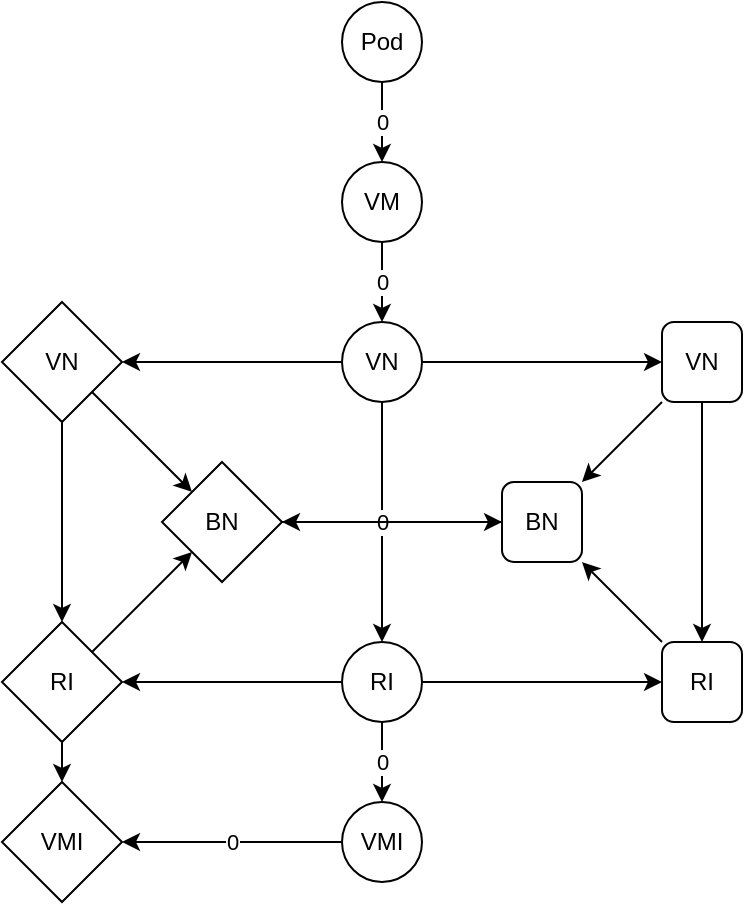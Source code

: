 <mxfile version="14.6.13" type="github">
  <diagram id="tx-6Q2XFGW0bUD6hqFNm" name="Page-1">
    <mxGraphModel dx="1655" dy="765" grid="1" gridSize="10" guides="1" tooltips="1" connect="1" arrows="1" fold="1" page="1" pageScale="1" pageWidth="850" pageHeight="1100" math="0" shadow="0">
      <root>
        <mxCell id="0" />
        <mxCell id="1" parent="0" />
        <mxCell id="bMkNHmtG_OxYwOTIjefc-6" value="0" style="edgeStyle=orthogonalEdgeStyle;rounded=0;orthogonalLoop=1;jettySize=auto;html=1;" edge="1" parent="1" source="bMkNHmtG_OxYwOTIjefc-1" target="bMkNHmtG_OxYwOTIjefc-2">
          <mxGeometry relative="1" as="geometry" />
        </mxCell>
        <mxCell id="bMkNHmtG_OxYwOTIjefc-1" value="Pod" style="ellipse;whiteSpace=wrap;html=1;aspect=fixed;" vertex="1" parent="1">
          <mxGeometry x="80" y="80" width="40" height="40" as="geometry" />
        </mxCell>
        <mxCell id="bMkNHmtG_OxYwOTIjefc-7" value="0" style="edgeStyle=orthogonalEdgeStyle;rounded=0;orthogonalLoop=1;jettySize=auto;html=1;" edge="1" parent="1" source="bMkNHmtG_OxYwOTIjefc-2" target="bMkNHmtG_OxYwOTIjefc-3">
          <mxGeometry relative="1" as="geometry" />
        </mxCell>
        <mxCell id="bMkNHmtG_OxYwOTIjefc-2" value="VM" style="ellipse;whiteSpace=wrap;html=1;aspect=fixed;" vertex="1" parent="1">
          <mxGeometry x="80" y="160" width="40" height="40" as="geometry" />
        </mxCell>
        <mxCell id="bMkNHmtG_OxYwOTIjefc-8" value="0" style="edgeStyle=orthogonalEdgeStyle;rounded=0;orthogonalLoop=1;jettySize=auto;html=1;" edge="1" parent="1" source="bMkNHmtG_OxYwOTIjefc-3" target="bMkNHmtG_OxYwOTIjefc-4">
          <mxGeometry relative="1" as="geometry" />
        </mxCell>
        <mxCell id="bMkNHmtG_OxYwOTIjefc-17" style="edgeStyle=none;rounded=0;orthogonalLoop=1;jettySize=auto;html=1;exitX=1;exitY=0.5;exitDx=0;exitDy=0;entryX=0;entryY=0.5;entryDx=0;entryDy=0;" edge="1" parent="1" source="bMkNHmtG_OxYwOTIjefc-3" target="bMkNHmtG_OxYwOTIjefc-15">
          <mxGeometry relative="1" as="geometry" />
        </mxCell>
        <mxCell id="bMkNHmtG_OxYwOTIjefc-36" style="edgeStyle=none;rounded=0;orthogonalLoop=1;jettySize=auto;html=1;exitX=0;exitY=0.5;exitDx=0;exitDy=0;entryX=1;entryY=0.5;entryDx=0;entryDy=0;" edge="1" parent="1" source="bMkNHmtG_OxYwOTIjefc-3" target="bMkNHmtG_OxYwOTIjefc-34">
          <mxGeometry relative="1" as="geometry" />
        </mxCell>
        <mxCell id="bMkNHmtG_OxYwOTIjefc-3" value="VN" style="ellipse;whiteSpace=wrap;html=1;aspect=fixed;" vertex="1" parent="1">
          <mxGeometry x="80" y="240" width="40" height="40" as="geometry" />
        </mxCell>
        <mxCell id="bMkNHmtG_OxYwOTIjefc-18" style="edgeStyle=none;rounded=0;orthogonalLoop=1;jettySize=auto;html=1;exitX=1;exitY=0.5;exitDx=0;exitDy=0;entryX=0;entryY=0.5;entryDx=0;entryDy=0;" edge="1" parent="1" source="bMkNHmtG_OxYwOTIjefc-4" target="bMkNHmtG_OxYwOTIjefc-16">
          <mxGeometry relative="1" as="geometry" />
        </mxCell>
        <mxCell id="bMkNHmtG_OxYwOTIjefc-37" style="edgeStyle=none;rounded=0;orthogonalLoop=1;jettySize=auto;html=1;exitX=0;exitY=0.5;exitDx=0;exitDy=0;entryX=1;entryY=0.5;entryDx=0;entryDy=0;" edge="1" parent="1" source="bMkNHmtG_OxYwOTIjefc-4" target="bMkNHmtG_OxYwOTIjefc-35">
          <mxGeometry relative="1" as="geometry" />
        </mxCell>
        <mxCell id="bMkNHmtG_OxYwOTIjefc-41" value="0" style="edgeStyle=none;rounded=0;orthogonalLoop=1;jettySize=auto;html=1;entryX=0.5;entryY=0;entryDx=0;entryDy=0;" edge="1" parent="1" source="bMkNHmtG_OxYwOTIjefc-4" target="bMkNHmtG_OxYwOTIjefc-5">
          <mxGeometry relative="1" as="geometry" />
        </mxCell>
        <mxCell id="bMkNHmtG_OxYwOTIjefc-4" value="RI" style="ellipse;whiteSpace=wrap;html=1;aspect=fixed;" vertex="1" parent="1">
          <mxGeometry x="80" y="400" width="40" height="40" as="geometry" />
        </mxCell>
        <mxCell id="bMkNHmtG_OxYwOTIjefc-45" value="0" style="edgeStyle=none;rounded=0;orthogonalLoop=1;jettySize=auto;html=1;" edge="1" parent="1" source="bMkNHmtG_OxYwOTIjefc-5" target="bMkNHmtG_OxYwOTIjefc-38">
          <mxGeometry relative="1" as="geometry" />
        </mxCell>
        <mxCell id="bMkNHmtG_OxYwOTIjefc-5" value="VMI" style="ellipse;whiteSpace=wrap;html=1;aspect=fixed;" vertex="1" parent="1">
          <mxGeometry x="80" y="480" width="40" height="40" as="geometry" />
        </mxCell>
        <mxCell id="bMkNHmtG_OxYwOTIjefc-49" value="" style="edgeStyle=none;rounded=0;orthogonalLoop=1;jettySize=auto;html=1;" edge="1" parent="1" source="bMkNHmtG_OxYwOTIjefc-15" target="bMkNHmtG_OxYwOTIjefc-16">
          <mxGeometry relative="1" as="geometry" />
        </mxCell>
        <mxCell id="bMkNHmtG_OxYwOTIjefc-53" style="edgeStyle=none;rounded=0;orthogonalLoop=1;jettySize=auto;html=1;exitX=0;exitY=1;exitDx=0;exitDy=0;entryX=1;entryY=0;entryDx=0;entryDy=0;" edge="1" parent="1" source="bMkNHmtG_OxYwOTIjefc-15" target="bMkNHmtG_OxYwOTIjefc-51">
          <mxGeometry relative="1" as="geometry" />
        </mxCell>
        <mxCell id="bMkNHmtG_OxYwOTIjefc-15" value="VN" style="rounded=1;whiteSpace=wrap;html=1;" vertex="1" parent="1">
          <mxGeometry x="240" y="240" width="40" height="40" as="geometry" />
        </mxCell>
        <mxCell id="bMkNHmtG_OxYwOTIjefc-55" style="edgeStyle=none;rounded=0;orthogonalLoop=1;jettySize=auto;html=1;exitX=0;exitY=0;exitDx=0;exitDy=0;entryX=1;entryY=1;entryDx=0;entryDy=0;" edge="1" parent="1" source="bMkNHmtG_OxYwOTIjefc-16" target="bMkNHmtG_OxYwOTIjefc-51">
          <mxGeometry relative="1" as="geometry" />
        </mxCell>
        <mxCell id="bMkNHmtG_OxYwOTIjefc-16" value="RI" style="rounded=1;whiteSpace=wrap;html=1;" vertex="1" parent="1">
          <mxGeometry x="240" y="400" width="40" height="40" as="geometry" />
        </mxCell>
        <mxCell id="bMkNHmtG_OxYwOTIjefc-47" style="edgeStyle=none;rounded=0;orthogonalLoop=1;jettySize=auto;html=1;exitX=0.5;exitY=1;exitDx=0;exitDy=0;entryX=0.5;entryY=0;entryDx=0;entryDy=0;" edge="1" parent="1" source="bMkNHmtG_OxYwOTIjefc-34" target="bMkNHmtG_OxYwOTIjefc-35">
          <mxGeometry relative="1" as="geometry" />
        </mxCell>
        <mxCell id="bMkNHmtG_OxYwOTIjefc-52" style="edgeStyle=none;rounded=0;orthogonalLoop=1;jettySize=auto;html=1;exitX=1;exitY=1;exitDx=0;exitDy=0;entryX=0;entryY=0;entryDx=0;entryDy=0;" edge="1" parent="1" source="bMkNHmtG_OxYwOTIjefc-34" target="bMkNHmtG_OxYwOTIjefc-50">
          <mxGeometry relative="1" as="geometry" />
        </mxCell>
        <mxCell id="bMkNHmtG_OxYwOTIjefc-34" value="VN" style="rhombus;whiteSpace=wrap;html=1;" vertex="1" parent="1">
          <mxGeometry x="-90" y="230" width="60" height="60" as="geometry" />
        </mxCell>
        <mxCell id="bMkNHmtG_OxYwOTIjefc-48" style="edgeStyle=none;rounded=0;orthogonalLoop=1;jettySize=auto;html=1;exitX=0.5;exitY=1;exitDx=0;exitDy=0;entryX=0.5;entryY=0;entryDx=0;entryDy=0;" edge="1" parent="1" source="bMkNHmtG_OxYwOTIjefc-35" target="bMkNHmtG_OxYwOTIjefc-38">
          <mxGeometry relative="1" as="geometry" />
        </mxCell>
        <mxCell id="bMkNHmtG_OxYwOTIjefc-54" style="edgeStyle=none;rounded=0;orthogonalLoop=1;jettySize=auto;html=1;exitX=1;exitY=0;exitDx=0;exitDy=0;entryX=0;entryY=1;entryDx=0;entryDy=0;" edge="1" parent="1" source="bMkNHmtG_OxYwOTIjefc-35" target="bMkNHmtG_OxYwOTIjefc-50">
          <mxGeometry relative="1" as="geometry" />
        </mxCell>
        <mxCell id="bMkNHmtG_OxYwOTIjefc-35" value="RI" style="rhombus;whiteSpace=wrap;html=1;" vertex="1" parent="1">
          <mxGeometry x="-90" y="390" width="60" height="60" as="geometry" />
        </mxCell>
        <mxCell id="bMkNHmtG_OxYwOTIjefc-38" value="VMI" style="rhombus;whiteSpace=wrap;html=1;" vertex="1" parent="1">
          <mxGeometry x="-90" y="470" width="60" height="60" as="geometry" />
        </mxCell>
        <mxCell id="bMkNHmtG_OxYwOTIjefc-42" style="edgeStyle=none;rounded=0;orthogonalLoop=1;jettySize=auto;html=1;entryX=0.5;entryY=0;entryDx=0;entryDy=0;" edge="1" parent="1" source="bMkNHmtG_OxYwOTIjefc-16" target="bMkNHmtG_OxYwOTIjefc-16">
          <mxGeometry relative="1" as="geometry" />
        </mxCell>
        <mxCell id="bMkNHmtG_OxYwOTIjefc-56" style="edgeStyle=none;rounded=0;orthogonalLoop=1;jettySize=auto;html=1;exitX=1;exitY=0.5;exitDx=0;exitDy=0;entryX=0;entryY=0.5;entryDx=0;entryDy=0;" edge="1" parent="1" source="bMkNHmtG_OxYwOTIjefc-50" target="bMkNHmtG_OxYwOTIjefc-51">
          <mxGeometry relative="1" as="geometry" />
        </mxCell>
        <mxCell id="bMkNHmtG_OxYwOTIjefc-50" value="BN" style="rhombus;whiteSpace=wrap;html=1;" vertex="1" parent="1">
          <mxGeometry x="-10" y="310" width="60" height="60" as="geometry" />
        </mxCell>
        <mxCell id="bMkNHmtG_OxYwOTIjefc-57" style="edgeStyle=none;rounded=0;orthogonalLoop=1;jettySize=auto;html=1;exitX=0;exitY=0.5;exitDx=0;exitDy=0;entryX=1;entryY=0.5;entryDx=0;entryDy=0;" edge="1" parent="1" source="bMkNHmtG_OxYwOTIjefc-51" target="bMkNHmtG_OxYwOTIjefc-50">
          <mxGeometry relative="1" as="geometry" />
        </mxCell>
        <mxCell id="bMkNHmtG_OxYwOTIjefc-51" value="BN" style="rounded=1;whiteSpace=wrap;html=1;" vertex="1" parent="1">
          <mxGeometry x="160" y="320" width="40" height="40" as="geometry" />
        </mxCell>
      </root>
    </mxGraphModel>
  </diagram>
</mxfile>
